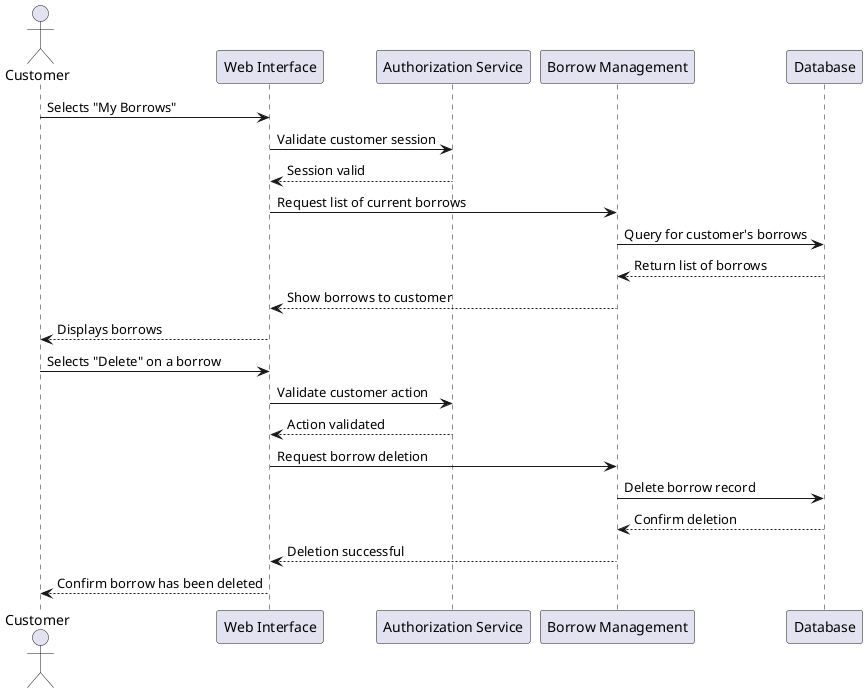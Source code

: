 @startuml
actor Customer
participant "Web Interface" as Web
participant "Authorization Service" as Auth
participant "Borrow Management" as BorrowManage
participant "Database" as DB

Customer -> Web: Selects "My Borrows"
Web -> Auth: Validate customer session
Auth --> Web: Session valid
Web -> BorrowManage: Request list of current borrows
BorrowManage -> DB: Query for customer's borrows
DB --> BorrowManage: Return list of borrows
BorrowManage --> Web: Show borrows to customer
Web --> Customer: Displays borrows

Customer -> Web: Selects "Delete" on a borrow
Web -> Auth: Validate customer action
Auth --> Web: Action validated
Web -> BorrowManage: Request borrow deletion
BorrowManage -> DB: Delete borrow record
DB --> BorrowManage: Confirm deletion
BorrowManage --> Web: Deletion successful
Web --> Customer: Confirm borrow has been deleted

@enduml